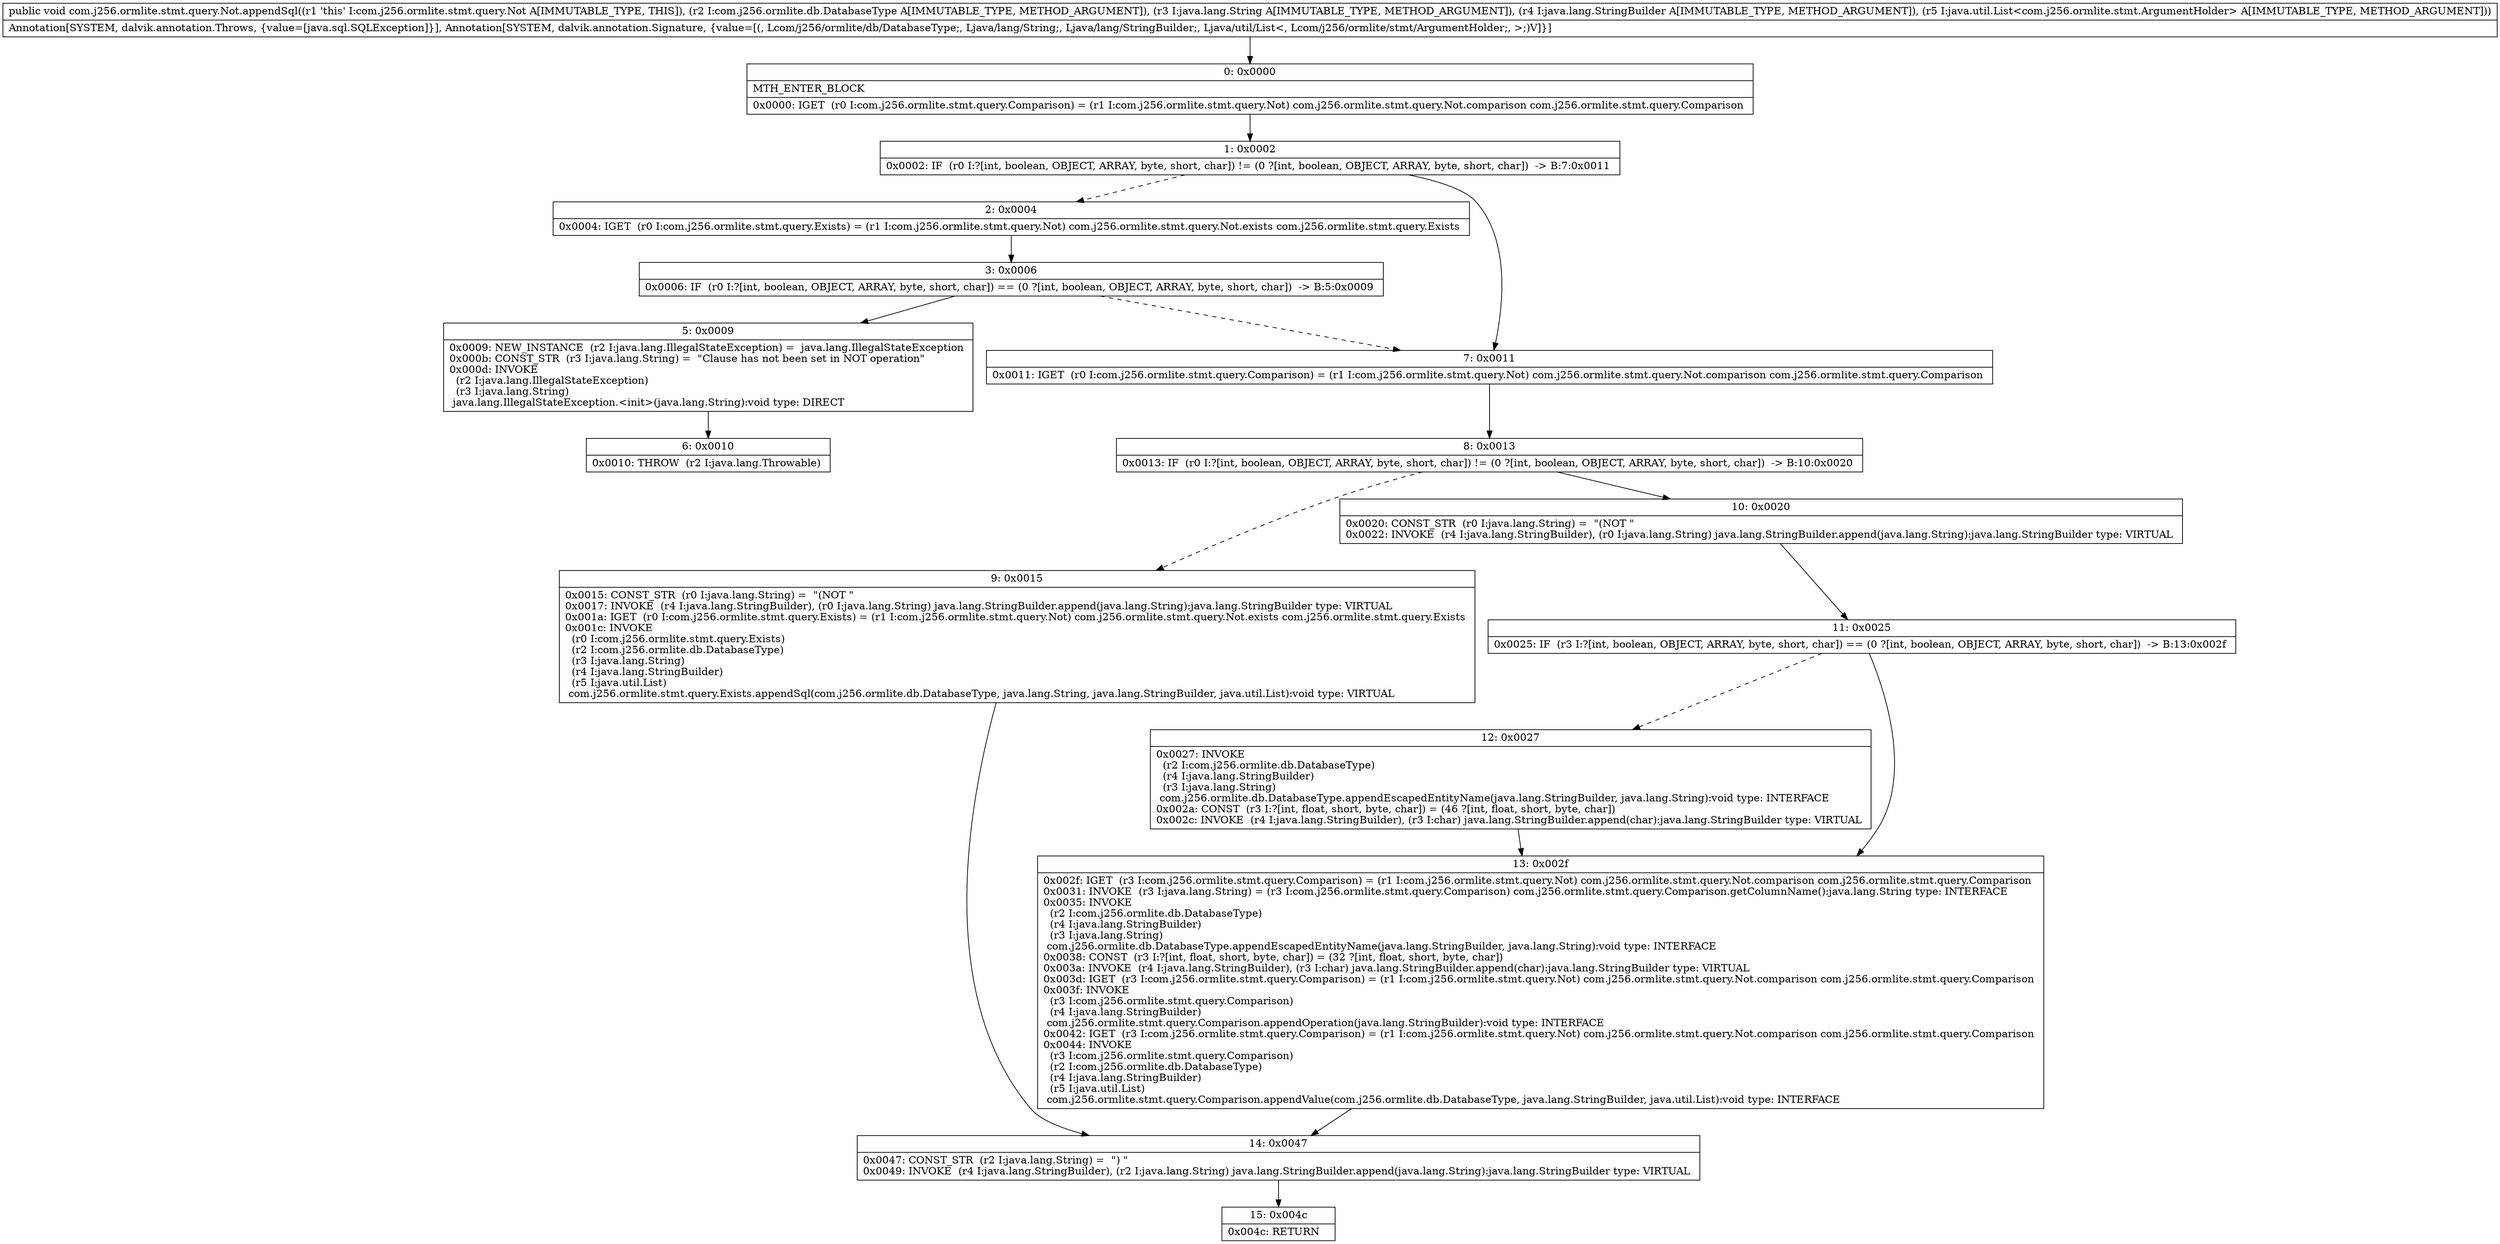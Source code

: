 digraph "CFG forcom.j256.ormlite.stmt.query.Not.appendSql(Lcom\/j256\/ormlite\/db\/DatabaseType;Ljava\/lang\/String;Ljava\/lang\/StringBuilder;Ljava\/util\/List;)V" {
Node_0 [shape=record,label="{0\:\ 0x0000|MTH_ENTER_BLOCK\l|0x0000: IGET  (r0 I:com.j256.ormlite.stmt.query.Comparison) = (r1 I:com.j256.ormlite.stmt.query.Not) com.j256.ormlite.stmt.query.Not.comparison com.j256.ormlite.stmt.query.Comparison \l}"];
Node_1 [shape=record,label="{1\:\ 0x0002|0x0002: IF  (r0 I:?[int, boolean, OBJECT, ARRAY, byte, short, char]) != (0 ?[int, boolean, OBJECT, ARRAY, byte, short, char])  \-\> B:7:0x0011 \l}"];
Node_2 [shape=record,label="{2\:\ 0x0004|0x0004: IGET  (r0 I:com.j256.ormlite.stmt.query.Exists) = (r1 I:com.j256.ormlite.stmt.query.Not) com.j256.ormlite.stmt.query.Not.exists com.j256.ormlite.stmt.query.Exists \l}"];
Node_3 [shape=record,label="{3\:\ 0x0006|0x0006: IF  (r0 I:?[int, boolean, OBJECT, ARRAY, byte, short, char]) == (0 ?[int, boolean, OBJECT, ARRAY, byte, short, char])  \-\> B:5:0x0009 \l}"];
Node_5 [shape=record,label="{5\:\ 0x0009|0x0009: NEW_INSTANCE  (r2 I:java.lang.IllegalStateException) =  java.lang.IllegalStateException \l0x000b: CONST_STR  (r3 I:java.lang.String) =  \"Clause has not been set in NOT operation\" \l0x000d: INVOKE  \l  (r2 I:java.lang.IllegalStateException)\l  (r3 I:java.lang.String)\l java.lang.IllegalStateException.\<init\>(java.lang.String):void type: DIRECT \l}"];
Node_6 [shape=record,label="{6\:\ 0x0010|0x0010: THROW  (r2 I:java.lang.Throwable) \l}"];
Node_7 [shape=record,label="{7\:\ 0x0011|0x0011: IGET  (r0 I:com.j256.ormlite.stmt.query.Comparison) = (r1 I:com.j256.ormlite.stmt.query.Not) com.j256.ormlite.stmt.query.Not.comparison com.j256.ormlite.stmt.query.Comparison \l}"];
Node_8 [shape=record,label="{8\:\ 0x0013|0x0013: IF  (r0 I:?[int, boolean, OBJECT, ARRAY, byte, short, char]) != (0 ?[int, boolean, OBJECT, ARRAY, byte, short, char])  \-\> B:10:0x0020 \l}"];
Node_9 [shape=record,label="{9\:\ 0x0015|0x0015: CONST_STR  (r0 I:java.lang.String) =  \"(NOT \" \l0x0017: INVOKE  (r4 I:java.lang.StringBuilder), (r0 I:java.lang.String) java.lang.StringBuilder.append(java.lang.String):java.lang.StringBuilder type: VIRTUAL \l0x001a: IGET  (r0 I:com.j256.ormlite.stmt.query.Exists) = (r1 I:com.j256.ormlite.stmt.query.Not) com.j256.ormlite.stmt.query.Not.exists com.j256.ormlite.stmt.query.Exists \l0x001c: INVOKE  \l  (r0 I:com.j256.ormlite.stmt.query.Exists)\l  (r2 I:com.j256.ormlite.db.DatabaseType)\l  (r3 I:java.lang.String)\l  (r4 I:java.lang.StringBuilder)\l  (r5 I:java.util.List)\l com.j256.ormlite.stmt.query.Exists.appendSql(com.j256.ormlite.db.DatabaseType, java.lang.String, java.lang.StringBuilder, java.util.List):void type: VIRTUAL \l}"];
Node_10 [shape=record,label="{10\:\ 0x0020|0x0020: CONST_STR  (r0 I:java.lang.String) =  \"(NOT \" \l0x0022: INVOKE  (r4 I:java.lang.StringBuilder), (r0 I:java.lang.String) java.lang.StringBuilder.append(java.lang.String):java.lang.StringBuilder type: VIRTUAL \l}"];
Node_11 [shape=record,label="{11\:\ 0x0025|0x0025: IF  (r3 I:?[int, boolean, OBJECT, ARRAY, byte, short, char]) == (0 ?[int, boolean, OBJECT, ARRAY, byte, short, char])  \-\> B:13:0x002f \l}"];
Node_12 [shape=record,label="{12\:\ 0x0027|0x0027: INVOKE  \l  (r2 I:com.j256.ormlite.db.DatabaseType)\l  (r4 I:java.lang.StringBuilder)\l  (r3 I:java.lang.String)\l com.j256.ormlite.db.DatabaseType.appendEscapedEntityName(java.lang.StringBuilder, java.lang.String):void type: INTERFACE \l0x002a: CONST  (r3 I:?[int, float, short, byte, char]) = (46 ?[int, float, short, byte, char]) \l0x002c: INVOKE  (r4 I:java.lang.StringBuilder), (r3 I:char) java.lang.StringBuilder.append(char):java.lang.StringBuilder type: VIRTUAL \l}"];
Node_13 [shape=record,label="{13\:\ 0x002f|0x002f: IGET  (r3 I:com.j256.ormlite.stmt.query.Comparison) = (r1 I:com.j256.ormlite.stmt.query.Not) com.j256.ormlite.stmt.query.Not.comparison com.j256.ormlite.stmt.query.Comparison \l0x0031: INVOKE  (r3 I:java.lang.String) = (r3 I:com.j256.ormlite.stmt.query.Comparison) com.j256.ormlite.stmt.query.Comparison.getColumnName():java.lang.String type: INTERFACE \l0x0035: INVOKE  \l  (r2 I:com.j256.ormlite.db.DatabaseType)\l  (r4 I:java.lang.StringBuilder)\l  (r3 I:java.lang.String)\l com.j256.ormlite.db.DatabaseType.appendEscapedEntityName(java.lang.StringBuilder, java.lang.String):void type: INTERFACE \l0x0038: CONST  (r3 I:?[int, float, short, byte, char]) = (32 ?[int, float, short, byte, char]) \l0x003a: INVOKE  (r4 I:java.lang.StringBuilder), (r3 I:char) java.lang.StringBuilder.append(char):java.lang.StringBuilder type: VIRTUAL \l0x003d: IGET  (r3 I:com.j256.ormlite.stmt.query.Comparison) = (r1 I:com.j256.ormlite.stmt.query.Not) com.j256.ormlite.stmt.query.Not.comparison com.j256.ormlite.stmt.query.Comparison \l0x003f: INVOKE  \l  (r3 I:com.j256.ormlite.stmt.query.Comparison)\l  (r4 I:java.lang.StringBuilder)\l com.j256.ormlite.stmt.query.Comparison.appendOperation(java.lang.StringBuilder):void type: INTERFACE \l0x0042: IGET  (r3 I:com.j256.ormlite.stmt.query.Comparison) = (r1 I:com.j256.ormlite.stmt.query.Not) com.j256.ormlite.stmt.query.Not.comparison com.j256.ormlite.stmt.query.Comparison \l0x0044: INVOKE  \l  (r3 I:com.j256.ormlite.stmt.query.Comparison)\l  (r2 I:com.j256.ormlite.db.DatabaseType)\l  (r4 I:java.lang.StringBuilder)\l  (r5 I:java.util.List)\l com.j256.ormlite.stmt.query.Comparison.appendValue(com.j256.ormlite.db.DatabaseType, java.lang.StringBuilder, java.util.List):void type: INTERFACE \l}"];
Node_14 [shape=record,label="{14\:\ 0x0047|0x0047: CONST_STR  (r2 I:java.lang.String) =  \") \" \l0x0049: INVOKE  (r4 I:java.lang.StringBuilder), (r2 I:java.lang.String) java.lang.StringBuilder.append(java.lang.String):java.lang.StringBuilder type: VIRTUAL \l}"];
Node_15 [shape=record,label="{15\:\ 0x004c|0x004c: RETURN   \l}"];
MethodNode[shape=record,label="{public void com.j256.ormlite.stmt.query.Not.appendSql((r1 'this' I:com.j256.ormlite.stmt.query.Not A[IMMUTABLE_TYPE, THIS]), (r2 I:com.j256.ormlite.db.DatabaseType A[IMMUTABLE_TYPE, METHOD_ARGUMENT]), (r3 I:java.lang.String A[IMMUTABLE_TYPE, METHOD_ARGUMENT]), (r4 I:java.lang.StringBuilder A[IMMUTABLE_TYPE, METHOD_ARGUMENT]), (r5 I:java.util.List\<com.j256.ormlite.stmt.ArgumentHolder\> A[IMMUTABLE_TYPE, METHOD_ARGUMENT]))  | Annotation[SYSTEM, dalvik.annotation.Throws, \{value=[java.sql.SQLException]\}], Annotation[SYSTEM, dalvik.annotation.Signature, \{value=[(, Lcom\/j256\/ormlite\/db\/DatabaseType;, Ljava\/lang\/String;, Ljava\/lang\/StringBuilder;, Ljava\/util\/List\<, Lcom\/j256\/ormlite\/stmt\/ArgumentHolder;, \>;)V]\}]\l}"];
MethodNode -> Node_0;
Node_0 -> Node_1;
Node_1 -> Node_2[style=dashed];
Node_1 -> Node_7;
Node_2 -> Node_3;
Node_3 -> Node_5;
Node_3 -> Node_7[style=dashed];
Node_5 -> Node_6;
Node_7 -> Node_8;
Node_8 -> Node_9[style=dashed];
Node_8 -> Node_10;
Node_9 -> Node_14;
Node_10 -> Node_11;
Node_11 -> Node_12[style=dashed];
Node_11 -> Node_13;
Node_12 -> Node_13;
Node_13 -> Node_14;
Node_14 -> Node_15;
}

